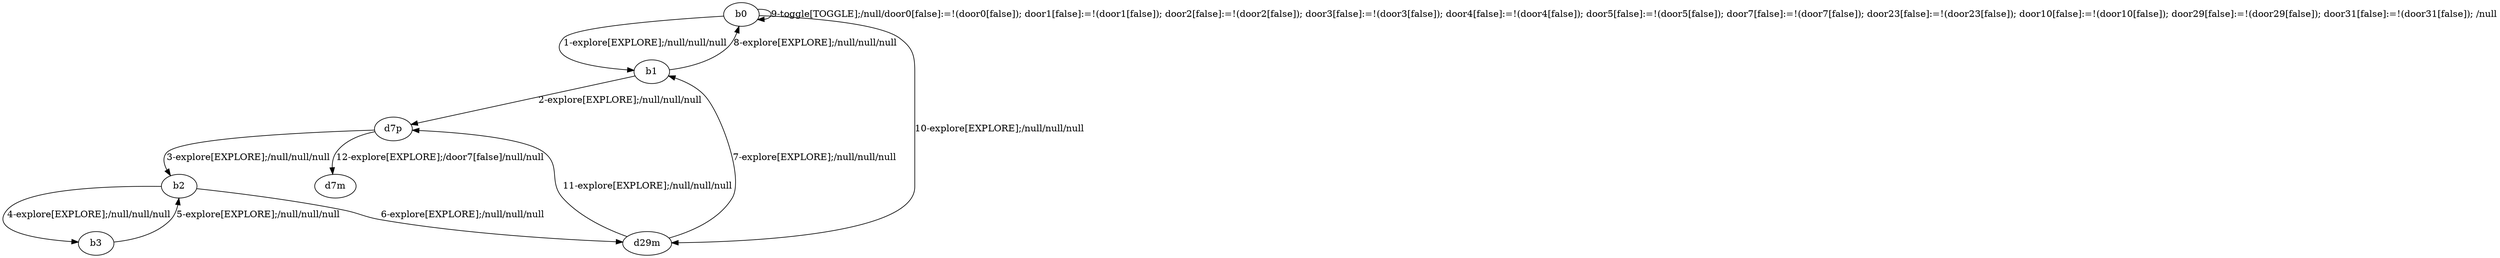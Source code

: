 # Total number of goals covered by this test: 1
# d29m --> b1

digraph g {
"b0" -> "b1" [label = "1-explore[EXPLORE];/null/null/null"];
"b1" -> "d7p" [label = "2-explore[EXPLORE];/null/null/null"];
"d7p" -> "b2" [label = "3-explore[EXPLORE];/null/null/null"];
"b2" -> "b3" [label = "4-explore[EXPLORE];/null/null/null"];
"b3" -> "b2" [label = "5-explore[EXPLORE];/null/null/null"];
"b2" -> "d29m" [label = "6-explore[EXPLORE];/null/null/null"];
"d29m" -> "b1" [label = "7-explore[EXPLORE];/null/null/null"];
"b1" -> "b0" [label = "8-explore[EXPLORE];/null/null/null"];
"b0" -> "b0" [label = "9-toggle[TOGGLE];/null/door0[false]:=!(door0[false]); door1[false]:=!(door1[false]); door2[false]:=!(door2[false]); door3[false]:=!(door3[false]); door4[false]:=!(door4[false]); door5[false]:=!(door5[false]); door7[false]:=!(door7[false]); door23[false]:=!(door23[false]); door10[false]:=!(door10[false]); door29[false]:=!(door29[false]); door31[false]:=!(door31[false]); /null"];
"b0" -> "d29m" [label = "10-explore[EXPLORE];/null/null/null"];
"d29m" -> "d7p" [label = "11-explore[EXPLORE];/null/null/null"];
"d7p" -> "d7m" [label = "12-explore[EXPLORE];/door7[false]/null/null"];
}